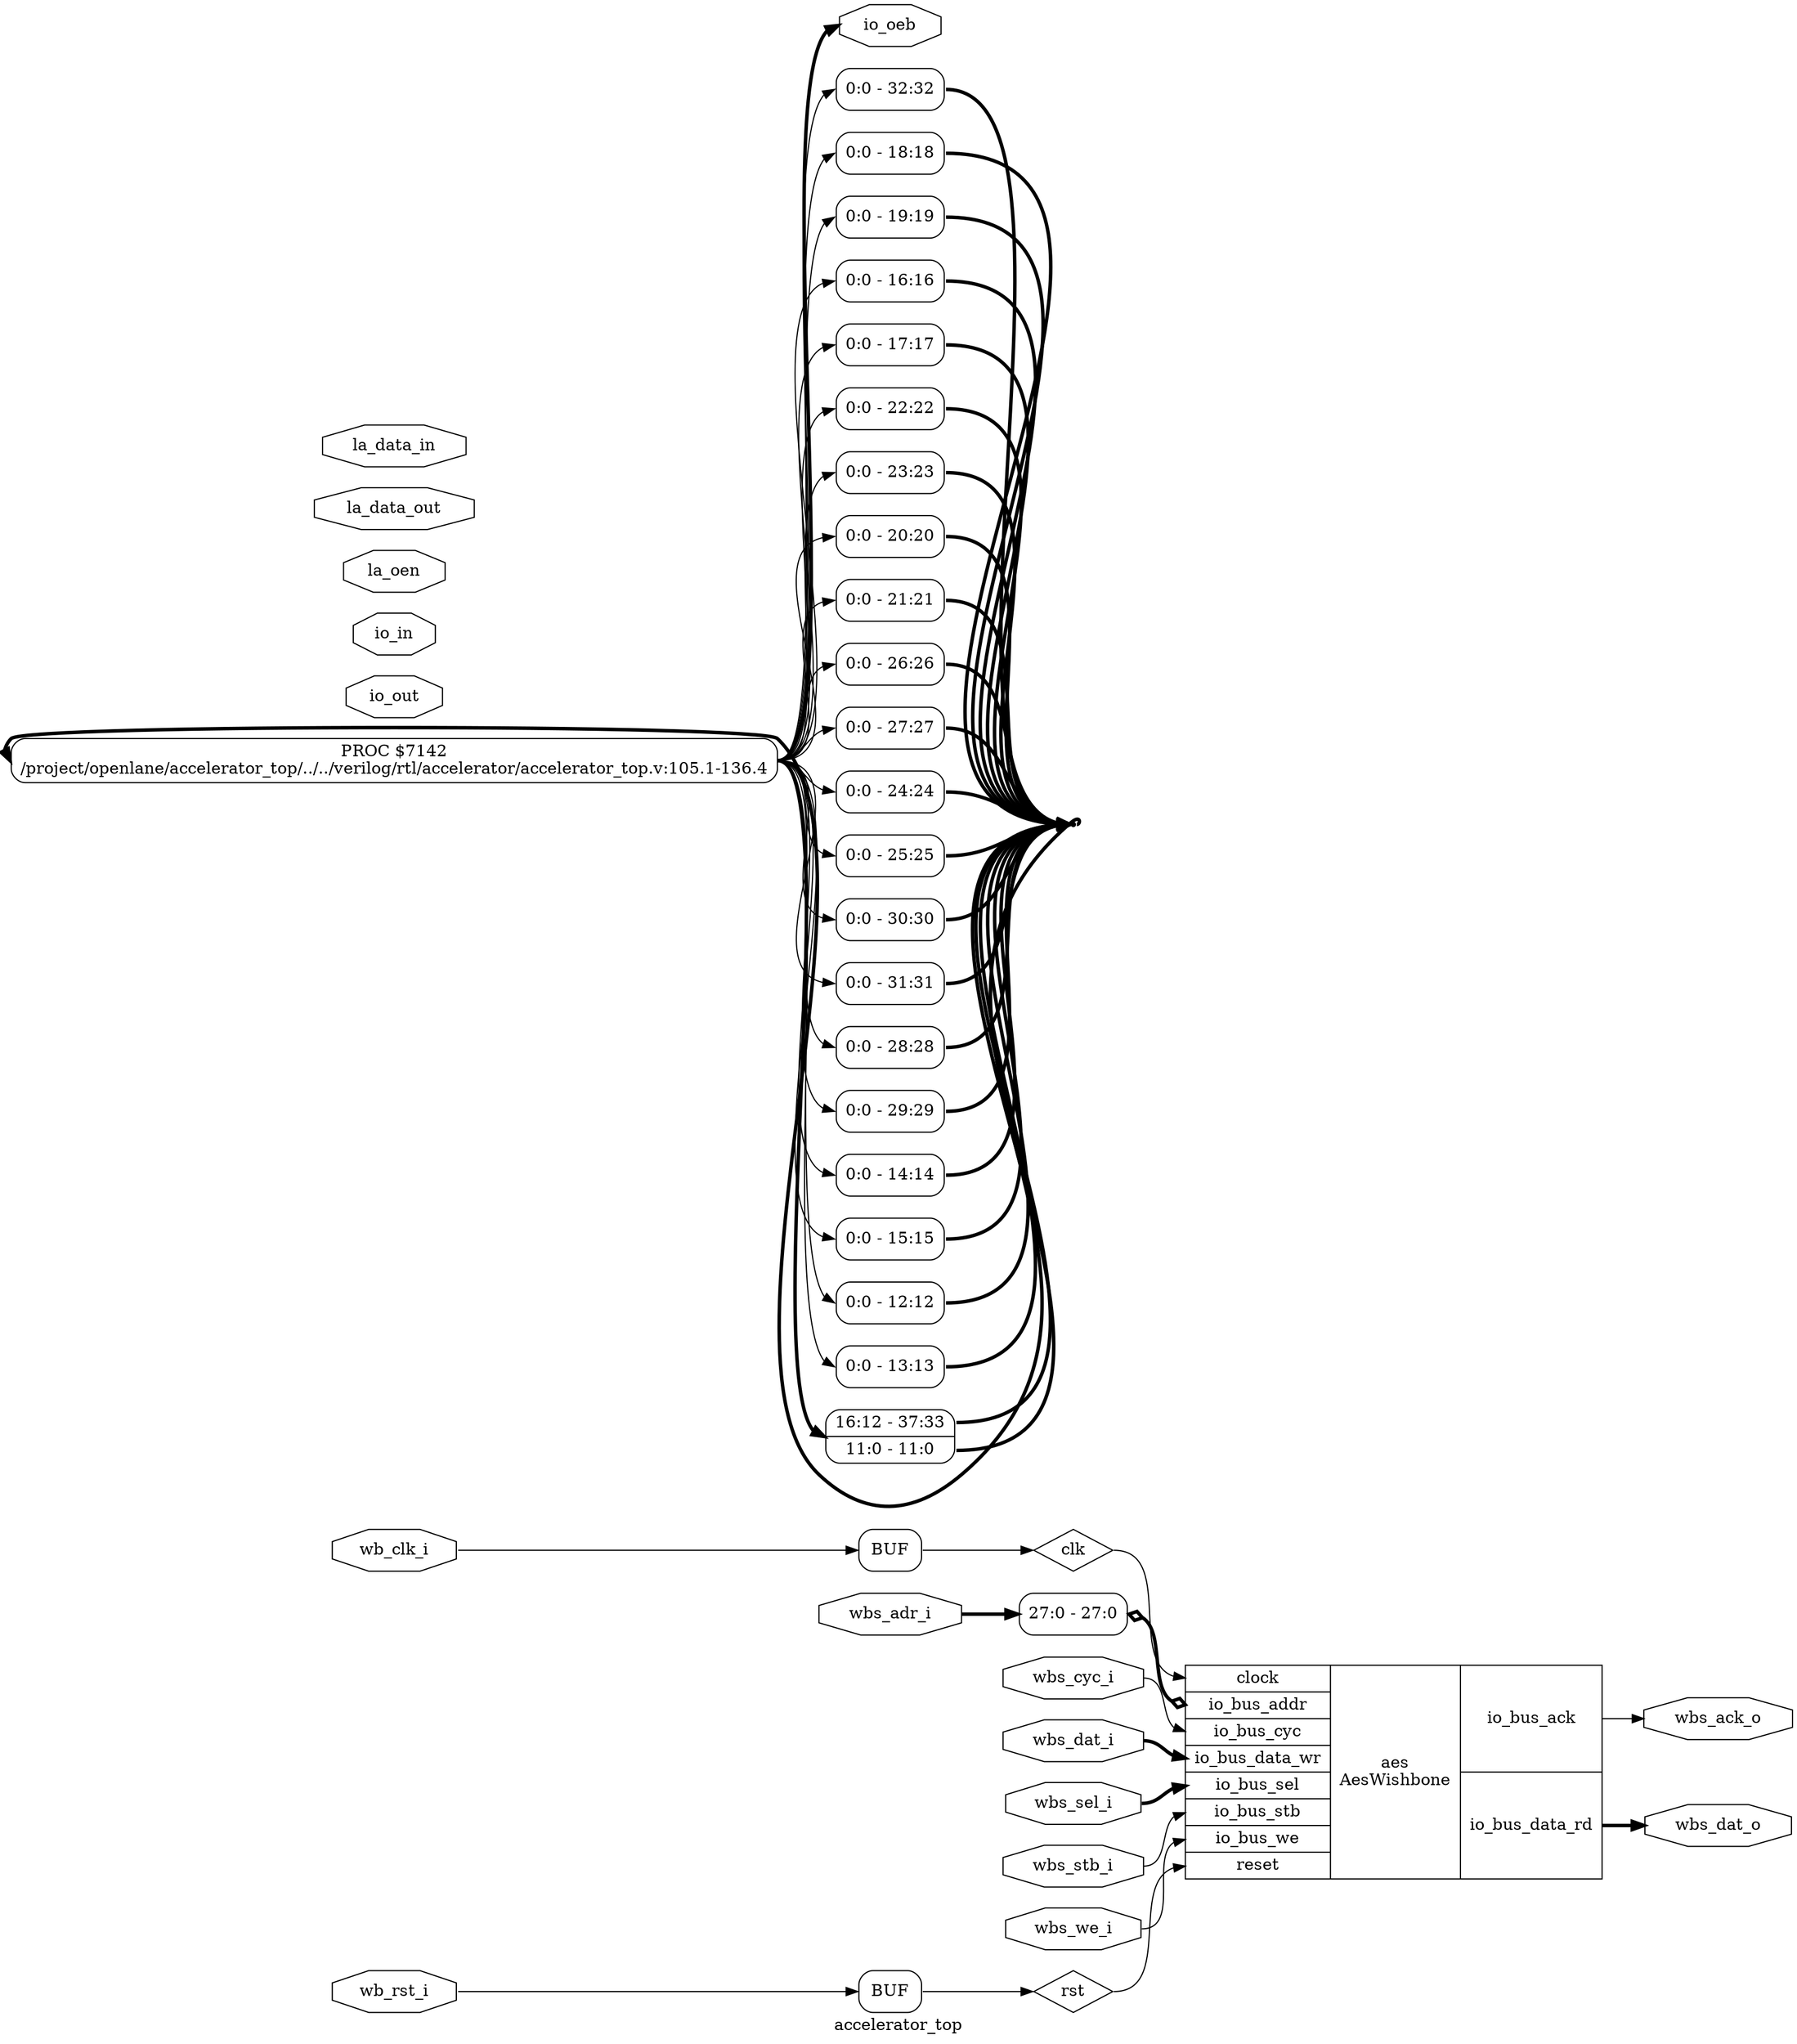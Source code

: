digraph "accelerator_top" {
label="accelerator_top";
rankdir="LR";
remincross=true;
n2 [ shape=diamond, label="rst", color="black", fontcolor="black" ];
n3 [ shape=diamond, label="clk", color="black", fontcolor="black" ];
n4 [ shape=octagon, label="io_oeb", color="black", fontcolor="black" ];
n5 [ shape=octagon, label="io_out", color="black", fontcolor="black" ];
n6 [ shape=octagon, label="io_in", color="black", fontcolor="black" ];
n7 [ shape=octagon, label="la_oen", color="black", fontcolor="black" ];
n8 [ shape=octagon, label="la_data_out", color="black", fontcolor="black" ];
n9 [ shape=octagon, label="la_data_in", color="black", fontcolor="black" ];
n10 [ shape=octagon, label="wbs_dat_o", color="black", fontcolor="black" ];
n11 [ shape=octagon, label="wbs_ack_o", color="black", fontcolor="black" ];
n12 [ shape=octagon, label="wbs_adr_i", color="black", fontcolor="black" ];
n13 [ shape=octagon, label="wbs_dat_i", color="black", fontcolor="black" ];
n14 [ shape=octagon, label="wbs_sel_i", color="black", fontcolor="black" ];
n15 [ shape=octagon, label="wbs_we_i", color="black", fontcolor="black" ];
n16 [ shape=octagon, label="wbs_cyc_i", color="black", fontcolor="black" ];
n17 [ shape=octagon, label="wbs_stb_i", color="black", fontcolor="black" ];
n18 [ shape=octagon, label="wb_rst_i", color="black", fontcolor="black" ];
n19 [ shape=octagon, label="wb_clk_i", color="black", fontcolor="black" ];
c30 [ shape=record, label="{{<p20> clock|<p21> io_bus_addr|<p22> io_bus_cyc|<p23> io_bus_data_wr|<p24> io_bus_sel|<p25> io_bus_stb|<p26> io_bus_we|<p27> reset}|aes\nAesWishbone|{<p28> io_bus_ack|<p29> io_bus_data_rd}}" ];
x0 [ shape=record, style=rounded, label="<s0> 27:0 - 27:0 " ];
x0:e -> c30:p21:w [arrowhead=odiamond, arrowtail=odiamond, dir=both, color="black", style="setlinewidth(3)", label=""];
x2 [ shape=record, style=rounded, label="<s0> 0:0 - 32:32 " ];
x3 [ shape=record, style=rounded, label="<s0> 0:0 - 18:18 " ];
x4 [ shape=record, style=rounded, label="<s0> 0:0 - 19:19 " ];
x5 [ shape=record, style=rounded, label="<s0> 0:0 - 16:16 " ];
x6 [ shape=record, style=rounded, label="<s0> 0:0 - 17:17 " ];
x7 [ shape=record, style=rounded, label="<s0> 0:0 - 22:22 " ];
x8 [ shape=record, style=rounded, label="<s0> 0:0 - 23:23 " ];
x9 [ shape=record, style=rounded, label="<s0> 0:0 - 20:20 " ];
x10 [ shape=record, style=rounded, label="<s0> 0:0 - 21:21 " ];
x11 [ shape=record, style=rounded, label="<s0> 0:0 - 26:26 " ];
x12 [ shape=record, style=rounded, label="<s0> 0:0 - 27:27 " ];
x13 [ shape=record, style=rounded, label="<s0> 0:0 - 24:24 " ];
x14 [ shape=record, style=rounded, label="<s0> 0:0 - 25:25 " ];
x15 [ shape=record, style=rounded, label="<s0> 0:0 - 30:30 " ];
x16 [ shape=record, style=rounded, label="<s0> 0:0 - 31:31 " ];
x17 [ shape=record, style=rounded, label="<s0> 0:0 - 28:28 " ];
x18 [ shape=record, style=rounded, label="<s0> 0:0 - 29:29 " ];
x19 [ shape=record, style=rounded, label="<s0> 0:0 - 14:14 " ];
x20 [ shape=record, style=rounded, label="<s0> 0:0 - 15:15 " ];
x21 [ shape=record, style=rounded, label="<s0> 0:0 - 12:12 " ];
x22 [ shape=record, style=rounded, label="<s0> 0:0 - 13:13 " ];
x23 [ shape=record, style=rounded, label="<s1> 16:12 - 37:33 |<s0> 11:0 - 11:0 " ];
p1 [shape=box, style=rounded, label="PROC $7142\n/project/openlane/accelerator_top/../../verilog/rtl/accelerator/accelerator_top.v:105.1-136.4"];
x24 [shape=box, style=rounded, label="BUF"];
x25 [shape=box, style=rounded, label="BUF"];
n1 [ shape=point ];
x10:s0:e -> n1:w [color="black", style="setlinewidth(3)", label=""];
x11:s0:e -> n1:w [color="black", style="setlinewidth(3)", label=""];
x12:s0:e -> n1:w [color="black", style="setlinewidth(3)", label=""];
x13:s0:e -> n1:w [color="black", style="setlinewidth(3)", label=""];
x14:s0:e -> n1:w [color="black", style="setlinewidth(3)", label=""];
x15:s0:e -> n1:w [color="black", style="setlinewidth(3)", label=""];
x16:s0:e -> n1:w [color="black", style="setlinewidth(3)", label=""];
x17:s0:e -> n1:w [color="black", style="setlinewidth(3)", label=""];
x18:s0:e -> n1:w [color="black", style="setlinewidth(3)", label=""];
x19:s0:e -> n1:w [color="black", style="setlinewidth(3)", label=""];
x20:s0:e -> n1:w [color="black", style="setlinewidth(3)", label=""];
x21:s0:e -> n1:w [color="black", style="setlinewidth(3)", label=""];
x22:s0:e -> n1:w [color="black", style="setlinewidth(3)", label=""];
x23:s0:e -> n1:w [color="black", style="setlinewidth(3)", label=""];
x23:s1:e -> n1:w [color="black", style="setlinewidth(3)", label=""];
x2:s0:e -> n1:w [color="black", style="setlinewidth(3)", label=""];
x3:s0:e -> n1:w [color="black", style="setlinewidth(3)", label=""];
x4:s0:e -> n1:w [color="black", style="setlinewidth(3)", label=""];
x5:s0:e -> n1:w [color="black", style="setlinewidth(3)", label=""];
x6:s0:e -> n1:w [color="black", style="setlinewidth(3)", label=""];
x7:s0:e -> n1:w [color="black", style="setlinewidth(3)", label=""];
x8:s0:e -> n1:w [color="black", style="setlinewidth(3)", label=""];
x9:s0:e -> n1:w [color="black", style="setlinewidth(3)", label=""];
n1:e -> p1:w [color="black", style="setlinewidth(3)", label=""];
c30:p29:e -> n10:w [color="black", style="setlinewidth(3)", label=""];
c30:p28:e -> n11:w [color="black", label=""];
n12:e -> x0:s0:w [color="black", style="setlinewidth(3)", label=""];
n13:e -> c30:p23:w [color="black", style="setlinewidth(3)", label=""];
n14:e -> c30:p24:w [color="black", style="setlinewidth(3)", label=""];
n15:e -> c30:p26:w [color="black", label=""];
n16:e -> c30:p22:w [color="black", label=""];
n17:e -> c30:p25:w [color="black", label=""];
n18:e -> x25:w:w [color="black", label=""];
n19:e -> x24:w:w [color="black", label=""];
x25:e:e -> n2:w [color="black", label=""];
n2:e -> c30:p27:w [color="black", label=""];
x24:e:e -> n3:w [color="black", label=""];
n3:e -> c30:p20:w [color="black", label=""];
p1:e -> n4:w [color="black", style="setlinewidth(3)", label=""];
p1:e -> x10:w [color="black", label=""];
p1:e -> x11:w [color="black", label=""];
p1:e -> x12:w [color="black", label=""];
p1:e -> x13:w [color="black", label=""];
p1:e -> x14:w [color="black", label=""];
p1:e -> x15:w [color="black", label=""];
p1:e -> x16:w [color="black", label=""];
p1:e -> x17:w [color="black", label=""];
p1:e -> x18:w [color="black", label=""];
p1:e -> x19:w [color="black", label=""];
p1:e -> x2:w [color="black", label=""];
p1:e -> x20:w [color="black", label=""];
p1:e -> x21:w [color="black", label=""];
p1:e -> x22:w [color="black", label=""];
p1:e -> x23:w [color="black", style="setlinewidth(3)", label=""];
p1:e -> x3:w [color="black", label=""];
p1:e -> x4:w [color="black", label=""];
p1:e -> x5:w [color="black", label=""];
p1:e -> x6:w [color="black", label=""];
p1:e -> x7:w [color="black", label=""];
p1:e -> x8:w [color="black", label=""];
p1:e -> x9:w [color="black", label=""];
}
